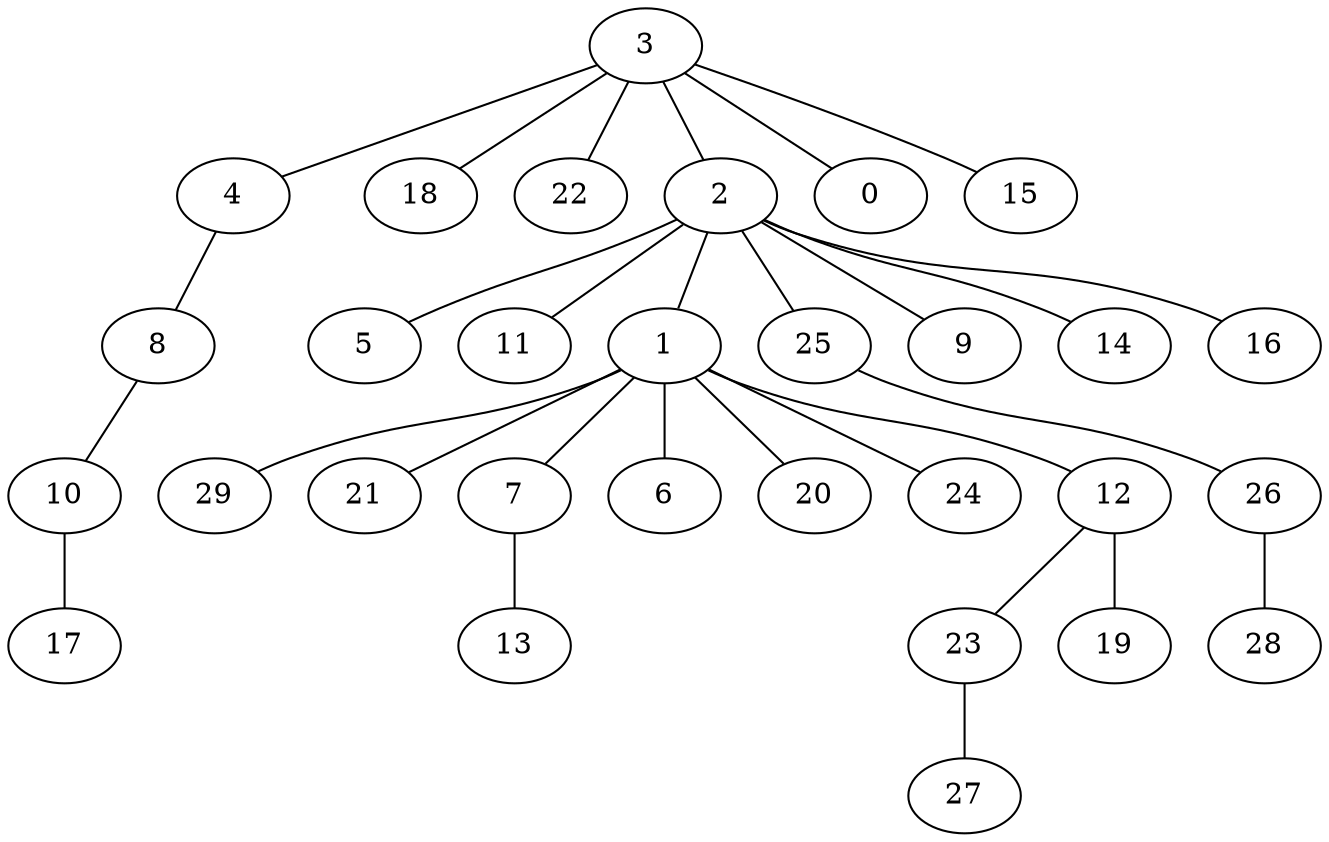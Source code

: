 graph G {
"4";
"5";
"10";
"29";
"11";
"18";
"1";
"27";
"22";
"23";
"25";
"28";
"21";
"19";
"2";
"9";
"13";
"7";
"26";
"17";
"6";
"20";
"24";
"3";
"14";
"16";
"8";
"0";
"15";
"12";
    "1" -- "12";
    "2" -- "25";
    "1" -- "29";
    "1" -- "24";
    "10" -- "17";
    "1" -- "21";
    "3" -- "18";
    "2" -- "9";
    "2" -- "14";
    "8" -- "10";
    "3" -- "0";
    "2" -- "16";
    "2" -- "11";
    "7" -- "13";
    "1" -- "20";
    "23" -- "27";
    "2" -- "5";
    "25" -- "26";
    "4" -- "8";
    "12" -- "19";
    "3" -- "15";
    "3" -- "22";
    "2" -- "1";
    "1" -- "6";
    "12" -- "23";
    "3" -- "2";
    "1" -- "7";
    "26" -- "28";
    "3" -- "4";
}
